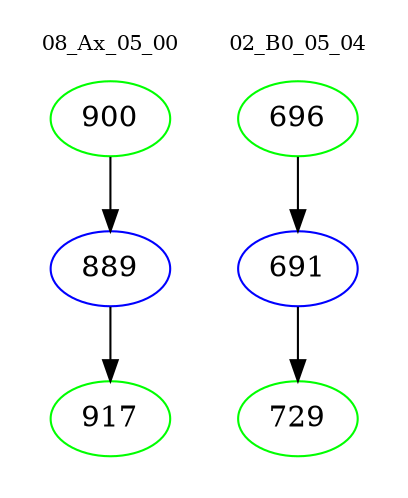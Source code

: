 digraph{
subgraph cluster_0 {
color = white
label = "08_Ax_05_00";
fontsize=10;
T0_900 [label="900", color="green"]
T0_900 -> T0_889 [color="black"]
T0_889 [label="889", color="blue"]
T0_889 -> T0_917 [color="black"]
T0_917 [label="917", color="green"]
}
subgraph cluster_1 {
color = white
label = "02_B0_05_04";
fontsize=10;
T1_696 [label="696", color="green"]
T1_696 -> T1_691 [color="black"]
T1_691 [label="691", color="blue"]
T1_691 -> T1_729 [color="black"]
T1_729 [label="729", color="green"]
}
}
